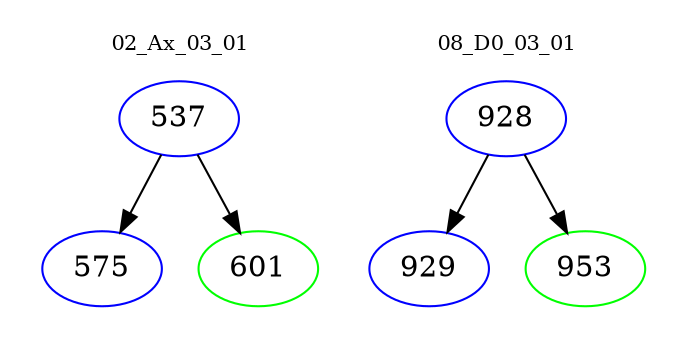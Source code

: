 digraph{
subgraph cluster_0 {
color = white
label = "02_Ax_03_01";
fontsize=10;
T0_537 [label="537", color="blue"]
T0_537 -> T0_575 [color="black"]
T0_575 [label="575", color="blue"]
T0_537 -> T0_601 [color="black"]
T0_601 [label="601", color="green"]
}
subgraph cluster_1 {
color = white
label = "08_D0_03_01";
fontsize=10;
T1_928 [label="928", color="blue"]
T1_928 -> T1_929 [color="black"]
T1_929 [label="929", color="blue"]
T1_928 -> T1_953 [color="black"]
T1_953 [label="953", color="green"]
}
}
